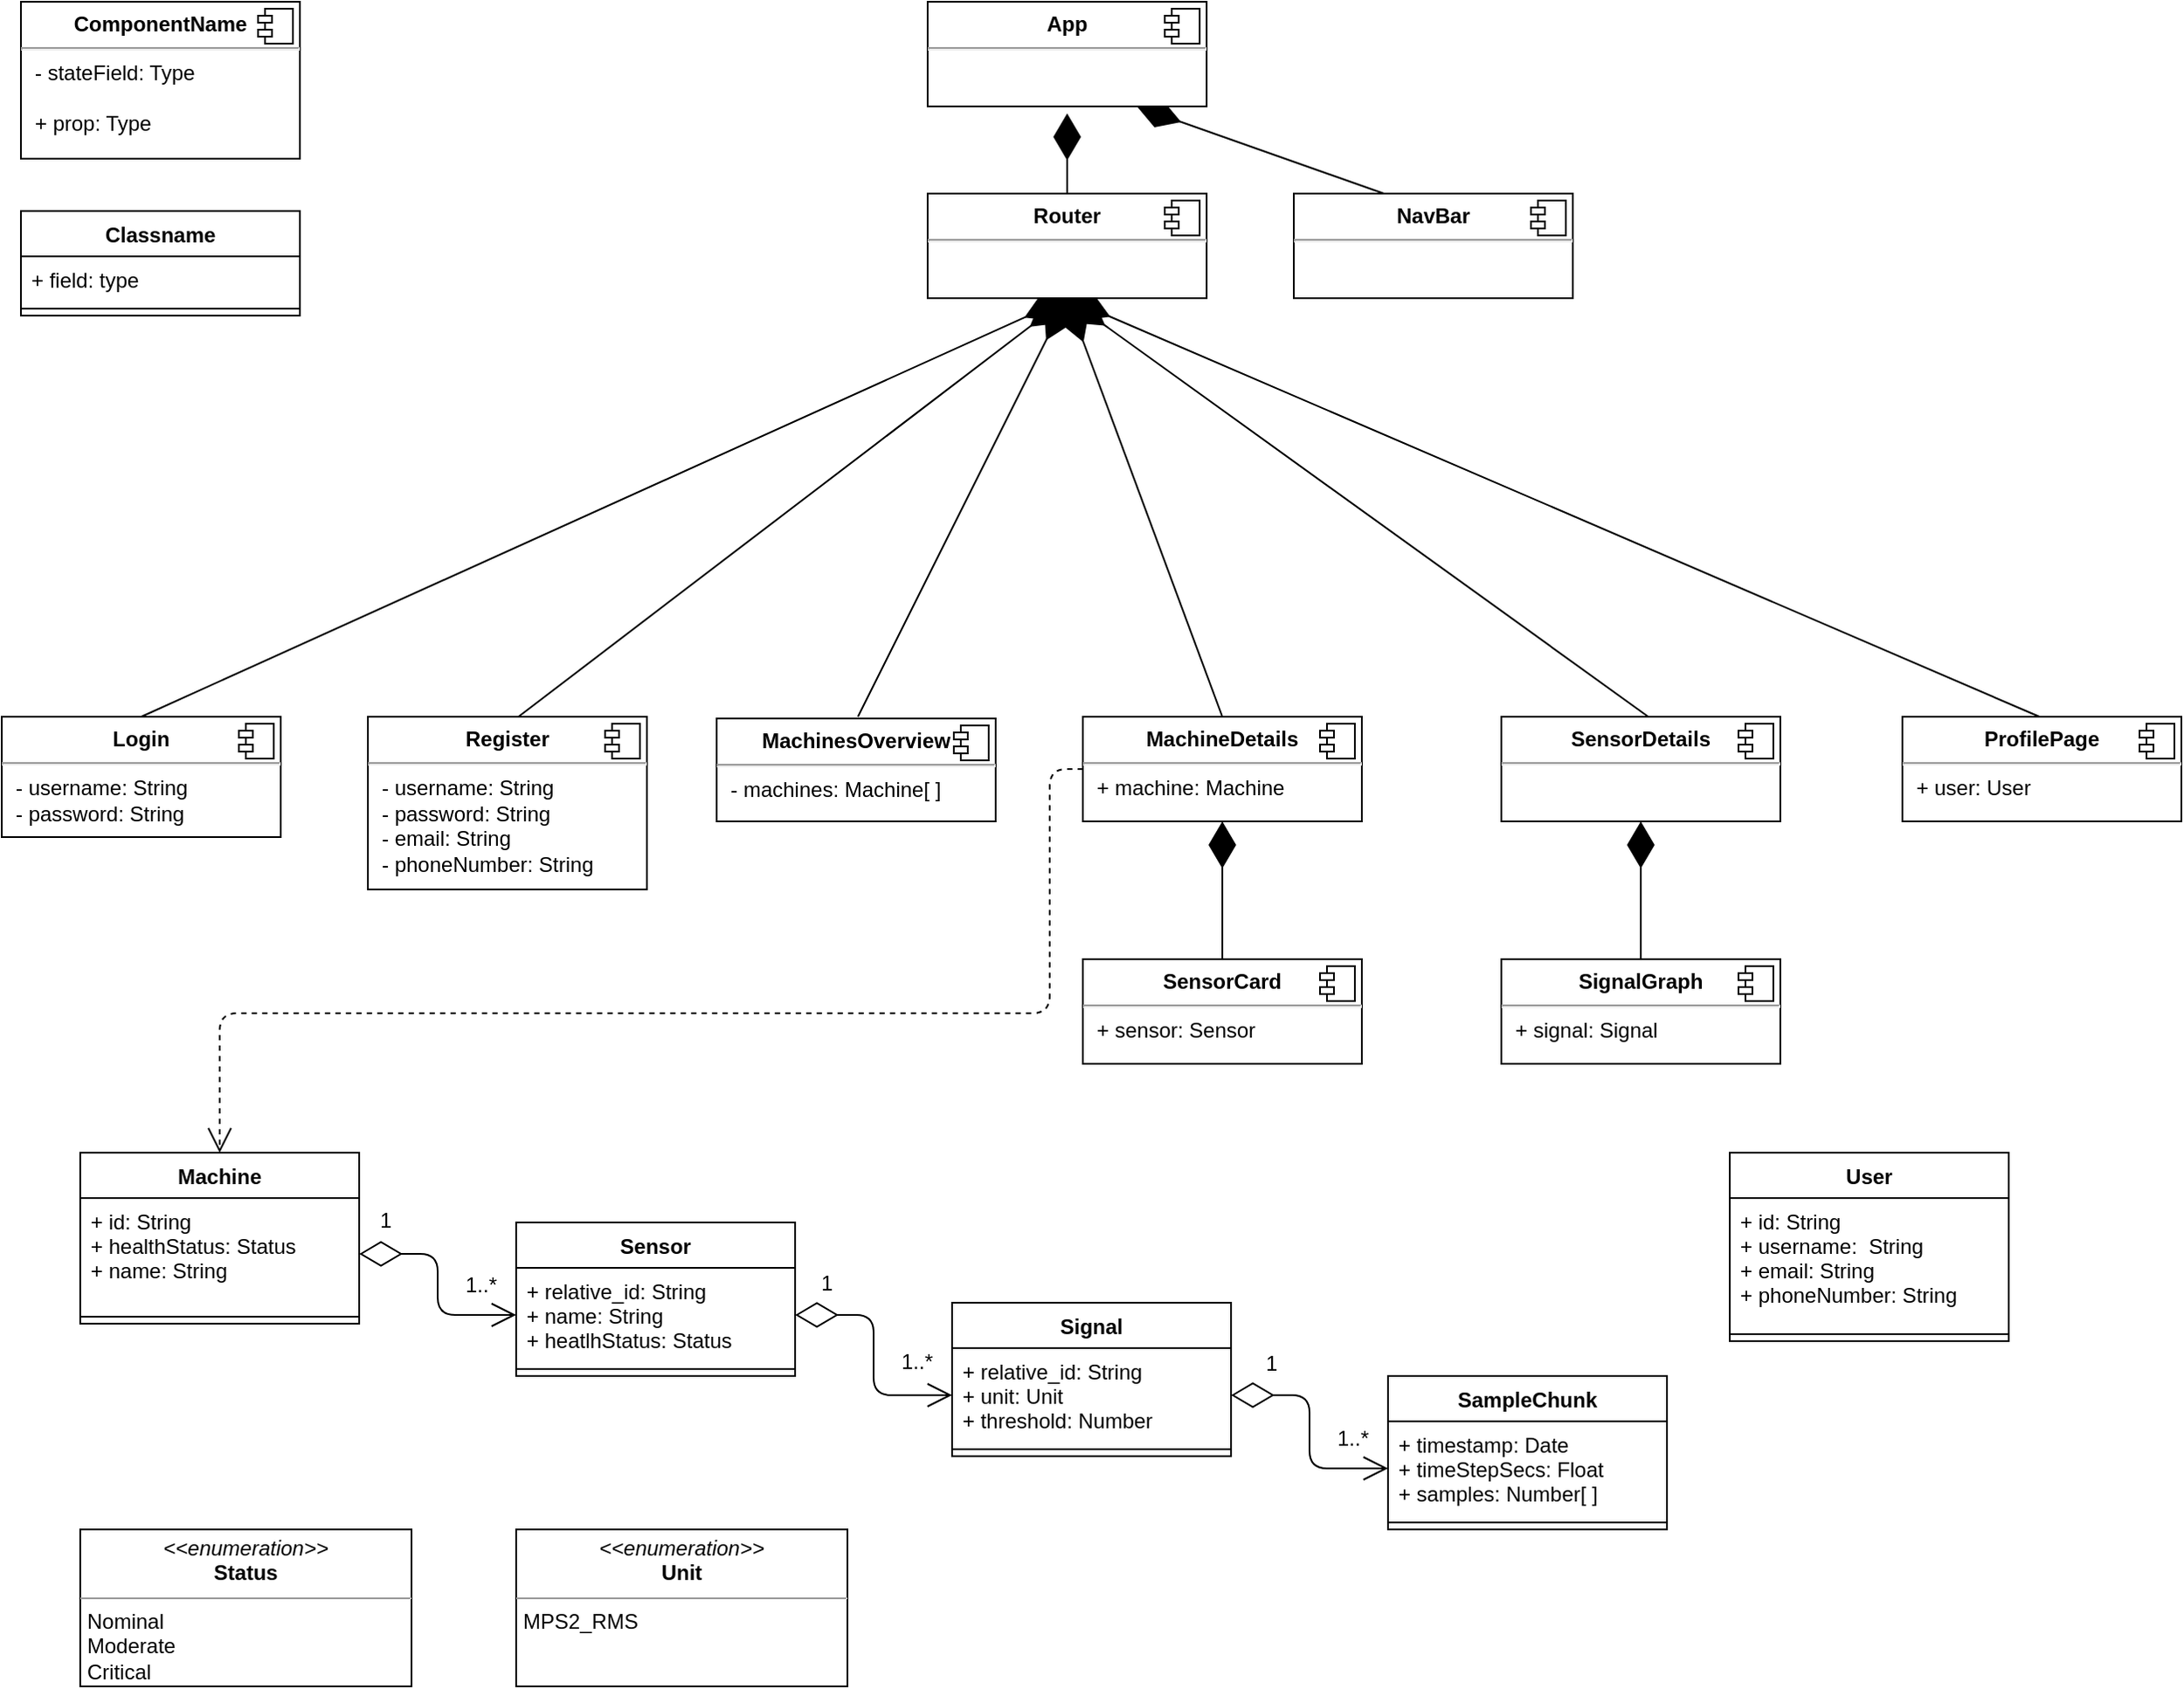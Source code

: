 <mxfile version="13.6.5" type="github">
  <diagram id="C5RBs43oDa-KdzZeNtuy" name="Page-1">
    <mxGraphModel dx="2446" dy="1199" grid="1" gridSize="10" guides="1" tooltips="1" connect="1" arrows="1" fold="1" page="1" pageScale="1" pageWidth="827" pageHeight="1169" math="0" shadow="0">
      <root>
        <mxCell id="WIyWlLk6GJQsqaUBKTNV-0" />
        <mxCell id="WIyWlLk6GJQsqaUBKTNV-1" parent="WIyWlLk6GJQsqaUBKTNV-0" />
        <mxCell id="qzIJUx3gllVkEySievb--22" value="" style="endArrow=diamondThin;endFill=1;endSize=24;html=1;exitX=0.5;exitY=0;exitDx=0;exitDy=0;" edge="1" parent="WIyWlLk6GJQsqaUBKTNV-1" source="qzIJUx3gllVkEySievb--90">
          <mxGeometry width="160" relative="1" as="geometry">
            <mxPoint x="414" y="250" as="sourcePoint" />
            <mxPoint x="420" y="194" as="targetPoint" />
          </mxGeometry>
        </mxCell>
        <mxCell id="qzIJUx3gllVkEySievb--23" value="" style="endArrow=diamondThin;endFill=1;endSize=24;html=1;entryX=0.5;entryY=1;entryDx=0;entryDy=0;" edge="1" parent="WIyWlLk6GJQsqaUBKTNV-1" target="qzIJUx3gllVkEySievb--90">
          <mxGeometry width="160" relative="1" as="geometry">
            <mxPoint x="300" y="540" as="sourcePoint" />
            <mxPoint x="250" y="310" as="targetPoint" />
          </mxGeometry>
        </mxCell>
        <mxCell id="qzIJUx3gllVkEySievb--24" value="" style="endArrow=diamondThin;endFill=1;endSize=24;html=1;exitX=0.5;exitY=0;exitDx=0;exitDy=0;entryX=0.5;entryY=1;entryDx=0;entryDy=0;" edge="1" parent="WIyWlLk6GJQsqaUBKTNV-1" source="qzIJUx3gllVkEySievb--74" target="qzIJUx3gllVkEySievb--90">
          <mxGeometry width="160" relative="1" as="geometry">
            <mxPoint x="-93.92" y="541.12" as="sourcePoint" />
            <mxPoint x="250" y="310" as="targetPoint" />
          </mxGeometry>
        </mxCell>
        <mxCell id="qzIJUx3gllVkEySievb--25" value="" style="endArrow=diamondThin;endFill=1;endSize=24;html=1;exitX=0.5;exitY=0;exitDx=0;exitDy=0;entryX=0.5;entryY=1;entryDx=0;entryDy=0;" edge="1" parent="WIyWlLk6GJQsqaUBKTNV-1" target="qzIJUx3gllVkEySievb--90">
          <mxGeometry width="160" relative="1" as="geometry">
            <mxPoint x="104" y="541" as="sourcePoint" />
            <mxPoint x="250" y="310" as="targetPoint" />
          </mxGeometry>
        </mxCell>
        <mxCell id="qzIJUx3gllVkEySievb--40" value="" style="endArrow=diamondThin;endFill=1;endSize=24;html=1;exitX=0.5;exitY=0;exitDx=0;exitDy=0;entryX=0.5;entryY=1;entryDx=0;entryDy=0;" edge="1" parent="WIyWlLk6GJQsqaUBKTNV-1" source="qzIJUx3gllVkEySievb--84" target="qzIJUx3gllVkEySievb--90">
          <mxGeometry width="160" relative="1" as="geometry">
            <mxPoint x="494.4" y="539.98" as="sourcePoint" />
            <mxPoint x="250" y="310" as="targetPoint" />
          </mxGeometry>
        </mxCell>
        <mxCell id="qzIJUx3gllVkEySievb--49" value="" style="endArrow=diamondThin;endFill=1;endSize=24;html=1;entryX=0.5;entryY=1;entryDx=0;entryDy=0;" edge="1" parent="WIyWlLk6GJQsqaUBKTNV-1">
          <mxGeometry width="160" relative="1" as="geometry">
            <mxPoint x="509" y="679" as="sourcePoint" />
            <mxPoint x="509" y="600" as="targetPoint" />
          </mxGeometry>
        </mxCell>
        <mxCell id="qzIJUx3gllVkEySievb--56" value="" style="endArrow=diamondThin;endFill=1;endSize=24;html=1;exitX=0.457;exitY=-0.019;exitDx=0;exitDy=0;exitPerimeter=0;entryX=0.5;entryY=1;entryDx=0;entryDy=0;" edge="1" parent="WIyWlLk6GJQsqaUBKTNV-1" target="qzIJUx3gllVkEySievb--90">
          <mxGeometry width="160" relative="1" as="geometry">
            <mxPoint x="753.12" y="539.86" as="sourcePoint" />
            <mxPoint x="250" y="310" as="targetPoint" />
          </mxGeometry>
        </mxCell>
        <mxCell id="qzIJUx3gllVkEySievb--63" value="" style="endArrow=diamondThin;endFill=1;endSize=24;html=1;exitX=0.5;exitY=0;exitDx=0;exitDy=0;entryX=0.75;entryY=1;entryDx=0;entryDy=0;" edge="1" parent="WIyWlLk6GJQsqaUBKTNV-1" target="qzIJUx3gllVkEySievb--92">
          <mxGeometry width="160" relative="1" as="geometry">
            <mxPoint x="630" y="250" as="sourcePoint" />
            <mxPoint x="454.0" y="194" as="targetPoint" />
          </mxGeometry>
        </mxCell>
        <mxCell id="qzIJUx3gllVkEySievb--69" value="" style="endArrow=diamondThin;endFill=1;endSize=24;html=1;exitX=0.5;exitY=0;exitDx=0;exitDy=0;entryX=0.5;entryY=1;entryDx=0;entryDy=0;" edge="1" parent="WIyWlLk6GJQsqaUBKTNV-1" target="qzIJUx3gllVkEySievb--90">
          <mxGeometry width="160" relative="1" as="geometry">
            <mxPoint x="980" y="541" as="sourcePoint" />
            <mxPoint x="414" y="310" as="targetPoint" />
          </mxGeometry>
        </mxCell>
        <mxCell id="qzIJUx3gllVkEySievb--73" value="" style="endArrow=diamondThin;endFill=1;endSize=24;html=1;entryX=0.5;entryY=1;entryDx=0;entryDy=0;exitX=0.5;exitY=0;exitDx=0;exitDy=0;" edge="1" parent="WIyWlLk6GJQsqaUBKTNV-1">
          <mxGeometry width="160" relative="1" as="geometry">
            <mxPoint x="749" y="679" as="sourcePoint" />
            <mxPoint x="749" y="600" as="targetPoint" />
          </mxGeometry>
        </mxCell>
        <mxCell id="qzIJUx3gllVkEySievb--74" value="&lt;p style=&quot;margin: 0px ; margin-top: 6px ; text-align: center&quot;&gt;&lt;b&gt;Login&lt;/b&gt;&lt;/p&gt;&lt;hr&gt;&lt;p style=&quot;margin: 0px ; margin-left: 8px&quot;&gt;- username: String&lt;/p&gt;&lt;p style=&quot;margin: 0px ; margin-left: 8px&quot;&gt;- password: String&lt;/p&gt;" style="align=left;overflow=fill;html=1;dropTarget=0;" vertex="1" parent="WIyWlLk6GJQsqaUBKTNV-1">
          <mxGeometry x="-191" y="540" width="160" height="69" as="geometry" />
        </mxCell>
        <mxCell id="qzIJUx3gllVkEySievb--75" value="" style="shape=component;jettyWidth=8;jettyHeight=4;" vertex="1" parent="qzIJUx3gllVkEySievb--74">
          <mxGeometry x="1" width="20" height="20" relative="1" as="geometry">
            <mxPoint x="-24" y="4" as="offset" />
          </mxGeometry>
        </mxCell>
        <mxCell id="qzIJUx3gllVkEySievb--76" value="&lt;p style=&quot;margin: 0px ; margin-top: 6px ; text-align: center&quot;&gt;&lt;b&gt;Register&lt;/b&gt;&lt;/p&gt;&lt;hr&gt;&lt;p style=&quot;margin: 0px ; margin-left: 8px&quot;&gt;- username: String&lt;/p&gt;&lt;p style=&quot;margin: 0px ; margin-left: 8px&quot;&gt;- password: String&lt;/p&gt;&lt;p style=&quot;margin: 0px ; margin-left: 8px&quot;&gt;- email: String&lt;/p&gt;&lt;p style=&quot;margin: 0px ; margin-left: 8px&quot;&gt;- phoneNumber: String&lt;/p&gt;" style="align=left;overflow=fill;html=1;dropTarget=0;" vertex="1" parent="WIyWlLk6GJQsqaUBKTNV-1">
          <mxGeometry x="19" y="540" width="160" height="99" as="geometry" />
        </mxCell>
        <mxCell id="qzIJUx3gllVkEySievb--77" value="" style="shape=component;jettyWidth=8;jettyHeight=4;" vertex="1" parent="qzIJUx3gllVkEySievb--76">
          <mxGeometry x="1" width="20" height="20" relative="1" as="geometry">
            <mxPoint x="-24" y="4" as="offset" />
          </mxGeometry>
        </mxCell>
        <mxCell id="qzIJUx3gllVkEySievb--78" value="&lt;p style=&quot;margin: 0px ; margin-top: 6px ; text-align: center&quot;&gt;&lt;b&gt;SensorCard&lt;/b&gt;&lt;/p&gt;&lt;hr&gt;&lt;p style=&quot;margin: 0px ; margin-left: 8px&quot;&gt;+ sensor: Sensor&lt;/p&gt;" style="align=left;overflow=fill;html=1;dropTarget=0;" vertex="1" parent="WIyWlLk6GJQsqaUBKTNV-1">
          <mxGeometry x="429" y="679" width="160" height="60" as="geometry" />
        </mxCell>
        <mxCell id="qzIJUx3gllVkEySievb--79" value="" style="shape=component;jettyWidth=8;jettyHeight=4;" vertex="1" parent="qzIJUx3gllVkEySievb--78">
          <mxGeometry x="1" width="20" height="20" relative="1" as="geometry">
            <mxPoint x="-24" y="4" as="offset" />
          </mxGeometry>
        </mxCell>
        <mxCell id="qzIJUx3gllVkEySievb--80" value="&lt;p style=&quot;margin: 0px ; margin-top: 6px ; text-align: center&quot;&gt;&lt;b&gt;SignalGraph&lt;/b&gt;&lt;/p&gt;&lt;hr&gt;&lt;p style=&quot;margin: 0px ; margin-left: 8px&quot;&gt;+ signal: Signal&lt;br&gt;&lt;/p&gt;" style="align=left;overflow=fill;html=1;dropTarget=0;" vertex="1" parent="WIyWlLk6GJQsqaUBKTNV-1">
          <mxGeometry x="669" y="679" width="160" height="60" as="geometry" />
        </mxCell>
        <mxCell id="qzIJUx3gllVkEySievb--81" value="" style="shape=component;jettyWidth=8;jettyHeight=4;" vertex="1" parent="qzIJUx3gllVkEySievb--80">
          <mxGeometry x="1" width="20" height="20" relative="1" as="geometry">
            <mxPoint x="-24" y="4" as="offset" />
          </mxGeometry>
        </mxCell>
        <mxCell id="qzIJUx3gllVkEySievb--82" value="&lt;p style=&quot;margin: 0px ; margin-top: 6px ; text-align: center&quot;&gt;&lt;b&gt;ProfilePage&lt;/b&gt;&lt;/p&gt;&lt;hr&gt;&lt;p style=&quot;margin: 0px ; margin-left: 8px&quot;&gt;+ user: User&lt;/p&gt;" style="align=left;overflow=fill;html=1;dropTarget=0;" vertex="1" parent="WIyWlLk6GJQsqaUBKTNV-1">
          <mxGeometry x="899" y="540" width="160" height="60" as="geometry" />
        </mxCell>
        <mxCell id="qzIJUx3gllVkEySievb--83" value="" style="shape=component;jettyWidth=8;jettyHeight=4;" vertex="1" parent="qzIJUx3gllVkEySievb--82">
          <mxGeometry x="1" width="20" height="20" relative="1" as="geometry">
            <mxPoint x="-24" y="4" as="offset" />
          </mxGeometry>
        </mxCell>
        <mxCell id="qzIJUx3gllVkEySievb--84" value="&lt;p style=&quot;margin: 0px ; margin-top: 6px ; text-align: center&quot;&gt;&lt;b&gt;MachineDetails&lt;/b&gt;&lt;/p&gt;&lt;hr&gt;&lt;p style=&quot;margin: 0px ; margin-left: 8px&quot;&gt;+ machine: Machine&lt;/p&gt;" style="align=left;overflow=fill;html=1;dropTarget=0;" vertex="1" parent="WIyWlLk6GJQsqaUBKTNV-1">
          <mxGeometry x="429" y="540" width="160" height="60" as="geometry" />
        </mxCell>
        <mxCell id="qzIJUx3gllVkEySievb--85" value="" style="shape=component;jettyWidth=8;jettyHeight=4;" vertex="1" parent="qzIJUx3gllVkEySievb--84">
          <mxGeometry x="1" width="20" height="20" relative="1" as="geometry">
            <mxPoint x="-24" y="4" as="offset" />
          </mxGeometry>
        </mxCell>
        <mxCell id="qzIJUx3gllVkEySievb--86" value="&lt;p style=&quot;margin: 0px ; margin-top: 6px ; text-align: center&quot;&gt;&lt;b&gt;SensorDetails&lt;/b&gt;&lt;/p&gt;&lt;hr&gt;&lt;p style=&quot;margin: 0px ; margin-left: 8px&quot;&gt;&lt;br&gt;&lt;/p&gt;" style="align=left;overflow=fill;html=1;dropTarget=0;" vertex="1" parent="WIyWlLk6GJQsqaUBKTNV-1">
          <mxGeometry x="669" y="540" width="160" height="60" as="geometry" />
        </mxCell>
        <mxCell id="qzIJUx3gllVkEySievb--87" value="" style="shape=component;jettyWidth=8;jettyHeight=4;" vertex="1" parent="qzIJUx3gllVkEySievb--86">
          <mxGeometry x="1" width="20" height="20" relative="1" as="geometry">
            <mxPoint x="-24" y="4" as="offset" />
          </mxGeometry>
        </mxCell>
        <mxCell id="qzIJUx3gllVkEySievb--88" value="&lt;p style=&quot;margin: 0px ; margin-top: 6px ; text-align: center&quot;&gt;&lt;b&gt;NavBar&lt;/b&gt;&lt;/p&gt;&lt;hr&gt;&lt;p style=&quot;margin: 0px ; margin-left: 8px&quot;&gt;&lt;br&gt;&lt;/p&gt;" style="align=left;overflow=fill;html=1;dropTarget=0;" vertex="1" parent="WIyWlLk6GJQsqaUBKTNV-1">
          <mxGeometry x="550" y="240" width="160" height="60" as="geometry" />
        </mxCell>
        <mxCell id="qzIJUx3gllVkEySievb--89" value="" style="shape=component;jettyWidth=8;jettyHeight=4;" vertex="1" parent="qzIJUx3gllVkEySievb--88">
          <mxGeometry x="1" width="20" height="20" relative="1" as="geometry">
            <mxPoint x="-24" y="4" as="offset" />
          </mxGeometry>
        </mxCell>
        <mxCell id="qzIJUx3gllVkEySievb--90" value="&lt;p style=&quot;margin: 0px ; margin-top: 6px ; text-align: center&quot;&gt;&lt;b&gt;Router&lt;/b&gt;&lt;/p&gt;&lt;hr&gt;&lt;p style=&quot;margin: 0px ; margin-left: 8px&quot;&gt;&lt;br&gt;&lt;/p&gt;" style="align=left;overflow=fill;html=1;dropTarget=0;" vertex="1" parent="WIyWlLk6GJQsqaUBKTNV-1">
          <mxGeometry x="340" y="240" width="160" height="60" as="geometry" />
        </mxCell>
        <mxCell id="qzIJUx3gllVkEySievb--91" value="" style="shape=component;jettyWidth=8;jettyHeight=4;" vertex="1" parent="qzIJUx3gllVkEySievb--90">
          <mxGeometry x="1" width="20" height="20" relative="1" as="geometry">
            <mxPoint x="-24" y="4" as="offset" />
          </mxGeometry>
        </mxCell>
        <mxCell id="qzIJUx3gllVkEySievb--92" value="&lt;p style=&quot;margin: 0px ; margin-top: 6px ; text-align: center&quot;&gt;&lt;b&gt;App&lt;/b&gt;&lt;/p&gt;&lt;hr&gt;&lt;p style=&quot;margin: 0px ; margin-left: 8px&quot;&gt;&lt;br&gt;&lt;/p&gt;" style="align=left;overflow=fill;html=1;dropTarget=0;" vertex="1" parent="WIyWlLk6GJQsqaUBKTNV-1">
          <mxGeometry x="340" y="130" width="160" height="60" as="geometry" />
        </mxCell>
        <mxCell id="qzIJUx3gllVkEySievb--93" value="" style="shape=component;jettyWidth=8;jettyHeight=4;" vertex="1" parent="qzIJUx3gllVkEySievb--92">
          <mxGeometry x="1" width="20" height="20" relative="1" as="geometry">
            <mxPoint x="-24" y="4" as="offset" />
          </mxGeometry>
        </mxCell>
        <mxCell id="qzIJUx3gllVkEySievb--101" value="&lt;p style=&quot;margin: 0px ; margin-top: 6px ; text-align: center&quot;&gt;&lt;b&gt;MachinesOverview&lt;/b&gt;&lt;/p&gt;&lt;hr&gt;&lt;p style=&quot;margin: 0px ; margin-left: 8px&quot;&gt;- machines: Machine[ ]&lt;/p&gt;" style="align=left;overflow=fill;html=1;dropTarget=0;" vertex="1" parent="WIyWlLk6GJQsqaUBKTNV-1">
          <mxGeometry x="219" y="541" width="160" height="59" as="geometry" />
        </mxCell>
        <mxCell id="qzIJUx3gllVkEySievb--102" value="" style="shape=component;jettyWidth=8;jettyHeight=4;" vertex="1" parent="qzIJUx3gllVkEySievb--101">
          <mxGeometry x="1" width="20" height="20" relative="1" as="geometry">
            <mxPoint x="-24" y="4" as="offset" />
          </mxGeometry>
        </mxCell>
        <mxCell id="qzIJUx3gllVkEySievb--105" value="&lt;p style=&quot;margin: 0px ; margin-top: 6px ; text-align: center&quot;&gt;&lt;b&gt;ComponentName&lt;/b&gt;&lt;/p&gt;&lt;hr&gt;&lt;p style=&quot;margin: 0px ; margin-left: 8px&quot;&gt;- stateField: Type&lt;/p&gt;&lt;p style=&quot;margin: 0px ; margin-left: 8px&quot;&gt;&lt;br&gt;+ prop: Type&lt;/p&gt;" style="align=left;overflow=fill;html=1;dropTarget=0;" vertex="1" parent="WIyWlLk6GJQsqaUBKTNV-1">
          <mxGeometry x="-180" y="130" width="160" height="90" as="geometry" />
        </mxCell>
        <mxCell id="qzIJUx3gllVkEySievb--106" value="" style="shape=component;jettyWidth=8;jettyHeight=4;" vertex="1" parent="qzIJUx3gllVkEySievb--105">
          <mxGeometry x="1" width="20" height="20" relative="1" as="geometry">
            <mxPoint x="-24" y="4" as="offset" />
          </mxGeometry>
        </mxCell>
        <mxCell id="qzIJUx3gllVkEySievb--128" value="&lt;font style=&quot;font-size: 12px&quot;&gt;1&lt;/font&gt;" style="endArrow=open;html=1;endSize=12;startArrow=diamondThin;startSize=22;startFill=0;edgeStyle=orthogonalEdgeStyle;align=left;verticalAlign=bottom;sourcePerimeterSpacing=0;entryX=0;entryY=0.5;entryDx=0;entryDy=0;exitX=1;exitY=0.5;exitDx=0;exitDy=0;" edge="1" parent="WIyWlLk6GJQsqaUBKTNV-1" source="qzIJUx3gllVkEySievb--108" target="qzIJUx3gllVkEySievb--120">
          <mxGeometry x="-0.843" y="10" relative="1" as="geometry">
            <mxPoint x="-46" y="920" as="sourcePoint" />
            <mxPoint x="64" y="920" as="targetPoint" />
            <mxPoint as="offset" />
          </mxGeometry>
        </mxCell>
        <mxCell id="qzIJUx3gllVkEySievb--131" value="1..*" style="text;html=1;strokeColor=none;fillColor=none;align=center;verticalAlign=middle;whiteSpace=wrap;rounded=0;" vertex="1" parent="WIyWlLk6GJQsqaUBKTNV-1">
          <mxGeometry x="64" y="856" width="40" height="20" as="geometry" />
        </mxCell>
        <mxCell id="qzIJUx3gllVkEySievb--137" value="1" style="endArrow=open;html=1;endSize=12;startArrow=diamondThin;startSize=22;startFill=0;edgeStyle=orthogonalEdgeStyle;align=left;verticalAlign=bottom;fontSize=12;exitX=1;exitY=0.5;exitDx=0;exitDy=0;entryX=0;entryY=0.5;entryDx=0;entryDy=0;" edge="1" parent="WIyWlLk6GJQsqaUBKTNV-1" source="qzIJUx3gllVkEySievb--120" target="qzIJUx3gllVkEySievb--112">
          <mxGeometry x="-0.808" y="9" relative="1" as="geometry">
            <mxPoint x="264" y="830" as="sourcePoint" />
            <mxPoint x="374" y="929" as="targetPoint" />
            <mxPoint as="offset" />
          </mxGeometry>
        </mxCell>
        <mxCell id="qzIJUx3gllVkEySievb--139" value="1" style="endArrow=open;html=1;endSize=12;startArrow=diamondThin;startSize=22;startFill=0;edgeStyle=orthogonalEdgeStyle;align=left;verticalAlign=bottom;fontSize=12;exitX=1;exitY=0.5;exitDx=0;exitDy=0;entryX=0;entryY=0.5;entryDx=0;entryDy=0;" edge="1" parent="WIyWlLk6GJQsqaUBKTNV-1" source="qzIJUx3gllVkEySievb--112" target="qzIJUx3gllVkEySievb--116">
          <mxGeometry x="-0.724" y="9" relative="1" as="geometry">
            <mxPoint x="574" y="1020" as="sourcePoint" />
            <mxPoint x="724" y="1020" as="targetPoint" />
            <mxPoint as="offset" />
          </mxGeometry>
        </mxCell>
        <mxCell id="qzIJUx3gllVkEySievb--141" value="1..*" style="text;html=1;strokeColor=none;fillColor=none;align=center;verticalAlign=middle;whiteSpace=wrap;rounded=0;" vertex="1" parent="WIyWlLk6GJQsqaUBKTNV-1">
          <mxGeometry x="314" y="900" width="40" height="20" as="geometry" />
        </mxCell>
        <mxCell id="qzIJUx3gllVkEySievb--142" value="1..*" style="text;html=1;strokeColor=none;fillColor=none;align=center;verticalAlign=middle;whiteSpace=wrap;rounded=0;" vertex="1" parent="WIyWlLk6GJQsqaUBKTNV-1">
          <mxGeometry x="564" y="944" width="40" height="20" as="geometry" />
        </mxCell>
        <mxCell id="qzIJUx3gllVkEySievb--152" value="&lt;p style=&quot;margin: 0px ; margin-top: 4px ; text-align: center&quot;&gt;&lt;i&gt;&amp;lt;&amp;lt;enumeration&amp;gt;&amp;gt;&lt;/i&gt;&lt;br&gt;&lt;b&gt;Status&lt;/b&gt;&lt;/p&gt;&lt;hr size=&quot;1&quot;&gt;&lt;p style=&quot;margin: 0px ; margin-left: 4px&quot;&gt;Nominal&lt;/p&gt;&lt;p style=&quot;margin: 0px ; margin-left: 4px&quot;&gt;Moderate&lt;/p&gt;&lt;p style=&quot;margin: 0px ; margin-left: 4px&quot;&gt;Critical&lt;/p&gt;&lt;p style=&quot;margin: 0px ; margin-left: 4px&quot;&gt;&lt;br&gt;&lt;/p&gt;" style="verticalAlign=top;align=left;overflow=fill;fontSize=12;fontFamily=Helvetica;html=1;" vertex="1" parent="WIyWlLk6GJQsqaUBKTNV-1">
          <mxGeometry x="-146" y="1006" width="190" height="90" as="geometry" />
        </mxCell>
        <mxCell id="qzIJUx3gllVkEySievb--153" value="&lt;p style=&quot;margin: 0px ; margin-top: 4px ; text-align: center&quot;&gt;&lt;i&gt;&amp;lt;&amp;lt;enumeration&amp;gt;&amp;gt;&lt;/i&gt;&lt;br&gt;&lt;b&gt;Unit&lt;/b&gt;&lt;/p&gt;&lt;hr size=&quot;1&quot;&gt;&lt;p style=&quot;margin: 0px ; margin-left: 4px&quot;&gt;MPS2_RMS&lt;/p&gt;" style="verticalAlign=top;align=left;overflow=fill;fontSize=12;fontFamily=Helvetica;html=1;" vertex="1" parent="WIyWlLk6GJQsqaUBKTNV-1">
          <mxGeometry x="104" y="1006" width="190" height="90" as="geometry" />
        </mxCell>
        <mxCell id="qzIJUx3gllVkEySievb--154" value="Classname" style="swimlane;fontStyle=1;align=center;verticalAlign=top;childLayout=stackLayout;horizontal=1;startSize=26;horizontalStack=0;resizeParent=1;resizeParentMax=0;resizeLast=0;collapsible=1;marginBottom=0;fontSize=12;" vertex="1" parent="WIyWlLk6GJQsqaUBKTNV-1">
          <mxGeometry x="-180" y="250" width="160" height="60" as="geometry" />
        </mxCell>
        <mxCell id="qzIJUx3gllVkEySievb--155" value="+ field: type" style="text;strokeColor=none;fillColor=none;align=left;verticalAlign=top;spacingLeft=4;spacingRight=4;overflow=hidden;rotatable=0;points=[[0,0.5],[1,0.5]];portConstraint=eastwest;" vertex="1" parent="qzIJUx3gllVkEySievb--154">
          <mxGeometry y="26" width="160" height="26" as="geometry" />
        </mxCell>
        <mxCell id="qzIJUx3gllVkEySievb--156" value="" style="line;strokeWidth=1;fillColor=none;align=left;verticalAlign=middle;spacingTop=-1;spacingLeft=3;spacingRight=3;rotatable=0;labelPosition=right;points=[];portConstraint=eastwest;" vertex="1" parent="qzIJUx3gllVkEySievb--154">
          <mxGeometry y="52" width="160" height="8" as="geometry" />
        </mxCell>
        <mxCell id="qzIJUx3gllVkEySievb--107" value="Machine" style="swimlane;fontStyle=1;align=center;verticalAlign=top;childLayout=stackLayout;horizontal=1;startSize=26;horizontalStack=0;resizeParent=1;resizeParentMax=0;resizeLast=0;collapsible=1;marginBottom=0;" vertex="1" parent="WIyWlLk6GJQsqaUBKTNV-1">
          <mxGeometry x="-146" y="790" width="160" height="98" as="geometry" />
        </mxCell>
        <mxCell id="qzIJUx3gllVkEySievb--108" value="+ id: String&#xa;+ healthStatus: Status&#xa;+ name: String" style="text;strokeColor=none;fillColor=none;align=left;verticalAlign=top;spacingLeft=4;spacingRight=4;overflow=hidden;rotatable=0;points=[[0,0.5],[1,0.5]];portConstraint=eastwest;" vertex="1" parent="qzIJUx3gllVkEySievb--107">
          <mxGeometry y="26" width="160" height="64" as="geometry" />
        </mxCell>
        <mxCell id="qzIJUx3gllVkEySievb--109" value="" style="line;strokeWidth=1;fillColor=none;align=left;verticalAlign=middle;spacingTop=-1;spacingLeft=3;spacingRight=3;rotatable=0;labelPosition=right;points=[];portConstraint=eastwest;" vertex="1" parent="qzIJUx3gllVkEySievb--107">
          <mxGeometry y="90" width="160" height="8" as="geometry" />
        </mxCell>
        <mxCell id="qzIJUx3gllVkEySievb--119" value="Sensor" style="swimlane;fontStyle=1;align=center;verticalAlign=top;childLayout=stackLayout;horizontal=1;startSize=26;horizontalStack=0;resizeParent=1;resizeParentMax=0;resizeLast=0;collapsible=1;marginBottom=0;" vertex="1" parent="WIyWlLk6GJQsqaUBKTNV-1">
          <mxGeometry x="104" y="830" width="160" height="88" as="geometry" />
        </mxCell>
        <mxCell id="qzIJUx3gllVkEySievb--120" value="+ relative_id: String&#xa;+ name: String&#xa;+ heatlhStatus: Status" style="text;strokeColor=none;fillColor=none;align=left;verticalAlign=top;spacingLeft=4;spacingRight=4;overflow=hidden;rotatable=0;points=[[0,0.5],[1,0.5]];portConstraint=eastwest;" vertex="1" parent="qzIJUx3gllVkEySievb--119">
          <mxGeometry y="26" width="160" height="54" as="geometry" />
        </mxCell>
        <mxCell id="qzIJUx3gllVkEySievb--121" value="" style="line;strokeWidth=1;fillColor=none;align=left;verticalAlign=middle;spacingTop=-1;spacingLeft=3;spacingRight=3;rotatable=0;labelPosition=right;points=[];portConstraint=eastwest;" vertex="1" parent="qzIJUx3gllVkEySievb--119">
          <mxGeometry y="80" width="160" height="8" as="geometry" />
        </mxCell>
        <mxCell id="qzIJUx3gllVkEySievb--111" value="Signal" style="swimlane;fontStyle=1;align=center;verticalAlign=top;childLayout=stackLayout;horizontal=1;startSize=26;horizontalStack=0;resizeParent=1;resizeParentMax=0;resizeLast=0;collapsible=1;marginBottom=0;" vertex="1" parent="WIyWlLk6GJQsqaUBKTNV-1">
          <mxGeometry x="354" y="876" width="160" height="88" as="geometry" />
        </mxCell>
        <mxCell id="qzIJUx3gllVkEySievb--112" value="+ relative_id: String&#xa;+ unit: Unit&#xa;+ threshold: Number" style="text;strokeColor=none;fillColor=none;align=left;verticalAlign=top;spacingLeft=4;spacingRight=4;overflow=hidden;rotatable=0;points=[[0,0.5],[1,0.5]];portConstraint=eastwest;" vertex="1" parent="qzIJUx3gllVkEySievb--111">
          <mxGeometry y="26" width="160" height="54" as="geometry" />
        </mxCell>
        <mxCell id="qzIJUx3gllVkEySievb--113" value="" style="line;strokeWidth=1;fillColor=none;align=left;verticalAlign=middle;spacingTop=-1;spacingLeft=3;spacingRight=3;rotatable=0;labelPosition=right;points=[];portConstraint=eastwest;" vertex="1" parent="qzIJUx3gllVkEySievb--111">
          <mxGeometry y="80" width="160" height="8" as="geometry" />
        </mxCell>
        <mxCell id="qzIJUx3gllVkEySievb--115" value="SampleChunk" style="swimlane;fontStyle=1;align=center;verticalAlign=top;childLayout=stackLayout;horizontal=1;startSize=26;horizontalStack=0;resizeParent=1;resizeParentMax=0;resizeLast=0;collapsible=1;marginBottom=0;" vertex="1" parent="WIyWlLk6GJQsqaUBKTNV-1">
          <mxGeometry x="604" y="918" width="160" height="88" as="geometry" />
        </mxCell>
        <mxCell id="qzIJUx3gllVkEySievb--116" value="+ timestamp: Date&#xa;+ timeStepSecs: Float&#xa;+ samples: Number[ ]" style="text;strokeColor=none;fillColor=none;align=left;verticalAlign=top;spacingLeft=4;spacingRight=4;overflow=hidden;rotatable=0;points=[[0,0.5],[1,0.5]];portConstraint=eastwest;" vertex="1" parent="qzIJUx3gllVkEySievb--115">
          <mxGeometry y="26" width="160" height="54" as="geometry" />
        </mxCell>
        <mxCell id="qzIJUx3gllVkEySievb--117" value="" style="line;strokeWidth=1;fillColor=none;align=left;verticalAlign=middle;spacingTop=-1;spacingLeft=3;spacingRight=3;rotatable=0;labelPosition=right;points=[];portConstraint=eastwest;" vertex="1" parent="qzIJUx3gllVkEySievb--115">
          <mxGeometry y="80" width="160" height="8" as="geometry" />
        </mxCell>
        <mxCell id="qzIJUx3gllVkEySievb--123" value="User" style="swimlane;fontStyle=1;align=center;verticalAlign=top;childLayout=stackLayout;horizontal=1;startSize=26;horizontalStack=0;resizeParent=1;resizeParentMax=0;resizeLast=0;collapsible=1;marginBottom=0;" vertex="1" parent="WIyWlLk6GJQsqaUBKTNV-1">
          <mxGeometry x="800" y="790" width="160" height="108" as="geometry" />
        </mxCell>
        <mxCell id="qzIJUx3gllVkEySievb--124" value="+ id: String&#xa;+ username:  String&#xa;+ email: String&#xa;+ phoneNumber: String" style="text;strokeColor=none;fillColor=none;align=left;verticalAlign=top;spacingLeft=4;spacingRight=4;overflow=hidden;rotatable=0;points=[[0,0.5],[1,0.5]];portConstraint=eastwest;" vertex="1" parent="qzIJUx3gllVkEySievb--123">
          <mxGeometry y="26" width="160" height="74" as="geometry" />
        </mxCell>
        <mxCell id="qzIJUx3gllVkEySievb--125" value="" style="line;strokeWidth=1;fillColor=none;align=left;verticalAlign=middle;spacingTop=-1;spacingLeft=3;spacingRight=3;rotatable=0;labelPosition=right;points=[];portConstraint=eastwest;" vertex="1" parent="qzIJUx3gllVkEySievb--123">
          <mxGeometry y="100" width="160" height="8" as="geometry" />
        </mxCell>
        <mxCell id="qzIJUx3gllVkEySievb--158" value="" style="endArrow=open;endSize=12;dashed=1;html=1;fontSize=12;entryX=0.5;entryY=0;entryDx=0;entryDy=0;exitX=0;exitY=0.5;exitDx=0;exitDy=0;" edge="1" parent="WIyWlLk6GJQsqaUBKTNV-1" source="qzIJUx3gllVkEySievb--84" target="qzIJUx3gllVkEySievb--107">
          <mxGeometry width="160" relative="1" as="geometry">
            <mxPoint x="460" y="640" as="sourcePoint" />
            <mxPoint y="750" as="targetPoint" />
            <Array as="points">
              <mxPoint x="410" y="570" />
              <mxPoint x="410" y="710" />
              <mxPoint x="-66" y="710" />
            </Array>
          </mxGeometry>
        </mxCell>
      </root>
    </mxGraphModel>
  </diagram>
</mxfile>
